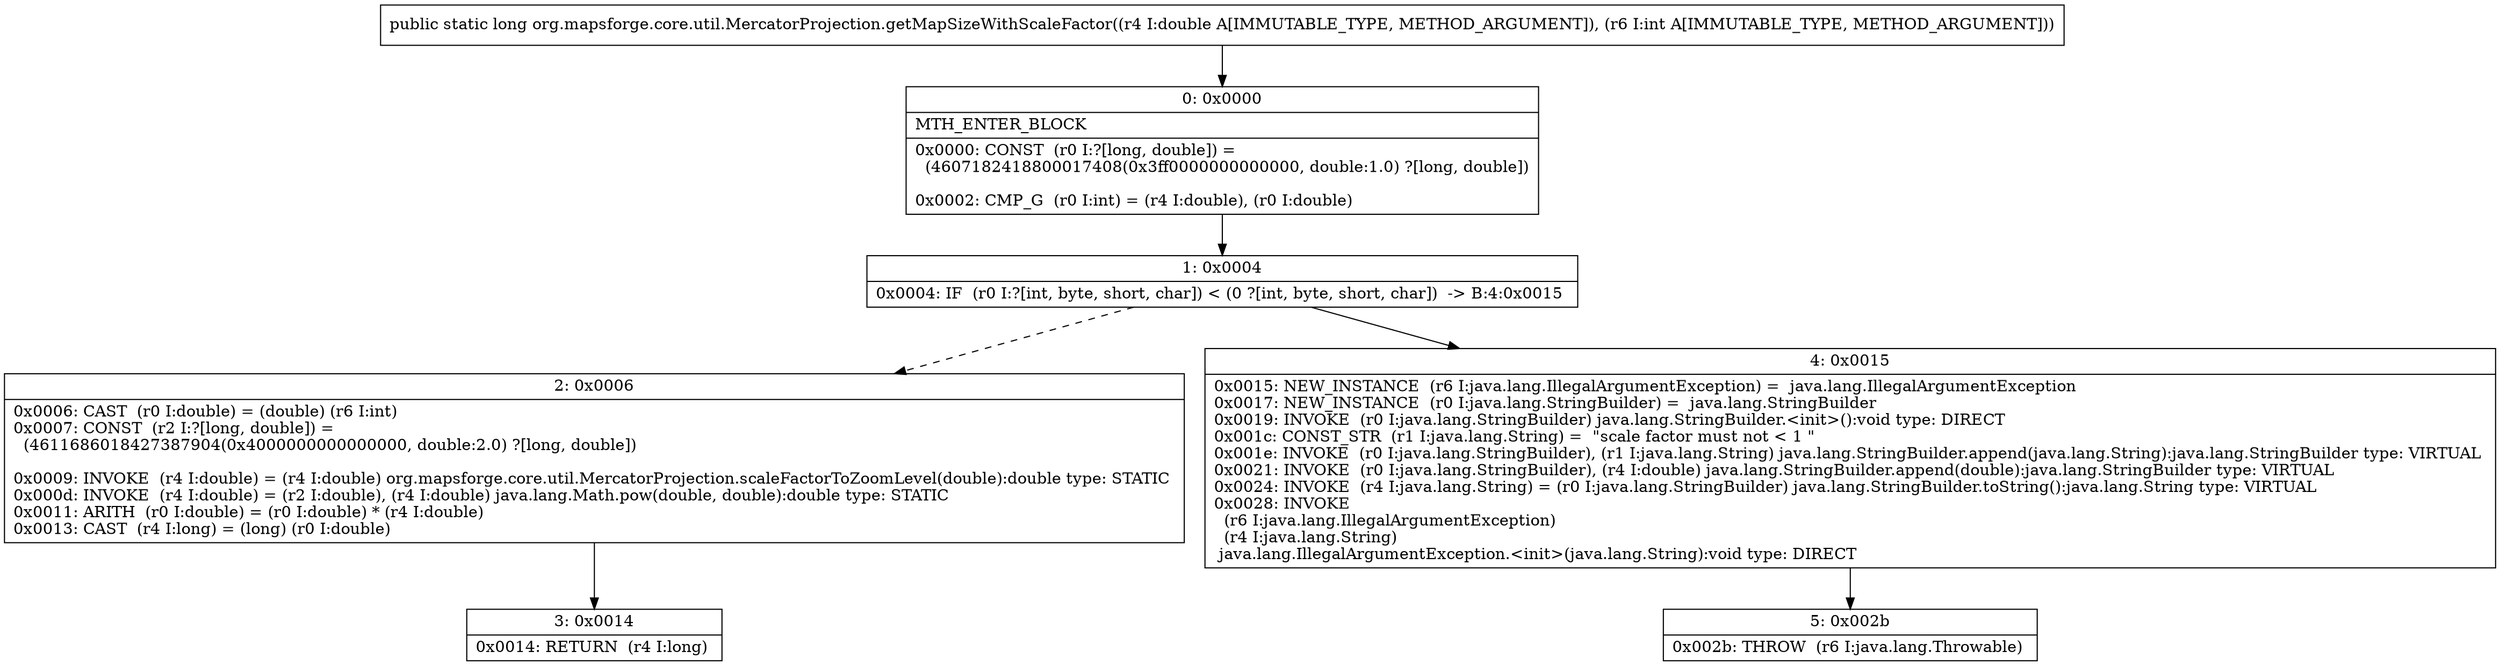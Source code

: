 digraph "CFG fororg.mapsforge.core.util.MercatorProjection.getMapSizeWithScaleFactor(DI)J" {
Node_0 [shape=record,label="{0\:\ 0x0000|MTH_ENTER_BLOCK\l|0x0000: CONST  (r0 I:?[long, double]) = \l  (4607182418800017408(0x3ff0000000000000, double:1.0) ?[long, double])\l \l0x0002: CMP_G  (r0 I:int) = (r4 I:double), (r0 I:double) \l}"];
Node_1 [shape=record,label="{1\:\ 0x0004|0x0004: IF  (r0 I:?[int, byte, short, char]) \< (0 ?[int, byte, short, char])  \-\> B:4:0x0015 \l}"];
Node_2 [shape=record,label="{2\:\ 0x0006|0x0006: CAST  (r0 I:double) = (double) (r6 I:int) \l0x0007: CONST  (r2 I:?[long, double]) = \l  (4611686018427387904(0x4000000000000000, double:2.0) ?[long, double])\l \l0x0009: INVOKE  (r4 I:double) = (r4 I:double) org.mapsforge.core.util.MercatorProjection.scaleFactorToZoomLevel(double):double type: STATIC \l0x000d: INVOKE  (r4 I:double) = (r2 I:double), (r4 I:double) java.lang.Math.pow(double, double):double type: STATIC \l0x0011: ARITH  (r0 I:double) = (r0 I:double) * (r4 I:double) \l0x0013: CAST  (r4 I:long) = (long) (r0 I:double) \l}"];
Node_3 [shape=record,label="{3\:\ 0x0014|0x0014: RETURN  (r4 I:long) \l}"];
Node_4 [shape=record,label="{4\:\ 0x0015|0x0015: NEW_INSTANCE  (r6 I:java.lang.IllegalArgumentException) =  java.lang.IllegalArgumentException \l0x0017: NEW_INSTANCE  (r0 I:java.lang.StringBuilder) =  java.lang.StringBuilder \l0x0019: INVOKE  (r0 I:java.lang.StringBuilder) java.lang.StringBuilder.\<init\>():void type: DIRECT \l0x001c: CONST_STR  (r1 I:java.lang.String) =  \"scale factor must not \< 1 \" \l0x001e: INVOKE  (r0 I:java.lang.StringBuilder), (r1 I:java.lang.String) java.lang.StringBuilder.append(java.lang.String):java.lang.StringBuilder type: VIRTUAL \l0x0021: INVOKE  (r0 I:java.lang.StringBuilder), (r4 I:double) java.lang.StringBuilder.append(double):java.lang.StringBuilder type: VIRTUAL \l0x0024: INVOKE  (r4 I:java.lang.String) = (r0 I:java.lang.StringBuilder) java.lang.StringBuilder.toString():java.lang.String type: VIRTUAL \l0x0028: INVOKE  \l  (r6 I:java.lang.IllegalArgumentException)\l  (r4 I:java.lang.String)\l java.lang.IllegalArgumentException.\<init\>(java.lang.String):void type: DIRECT \l}"];
Node_5 [shape=record,label="{5\:\ 0x002b|0x002b: THROW  (r6 I:java.lang.Throwable) \l}"];
MethodNode[shape=record,label="{public static long org.mapsforge.core.util.MercatorProjection.getMapSizeWithScaleFactor((r4 I:double A[IMMUTABLE_TYPE, METHOD_ARGUMENT]), (r6 I:int A[IMMUTABLE_TYPE, METHOD_ARGUMENT])) }"];
MethodNode -> Node_0;
Node_0 -> Node_1;
Node_1 -> Node_2[style=dashed];
Node_1 -> Node_4;
Node_2 -> Node_3;
Node_4 -> Node_5;
}

